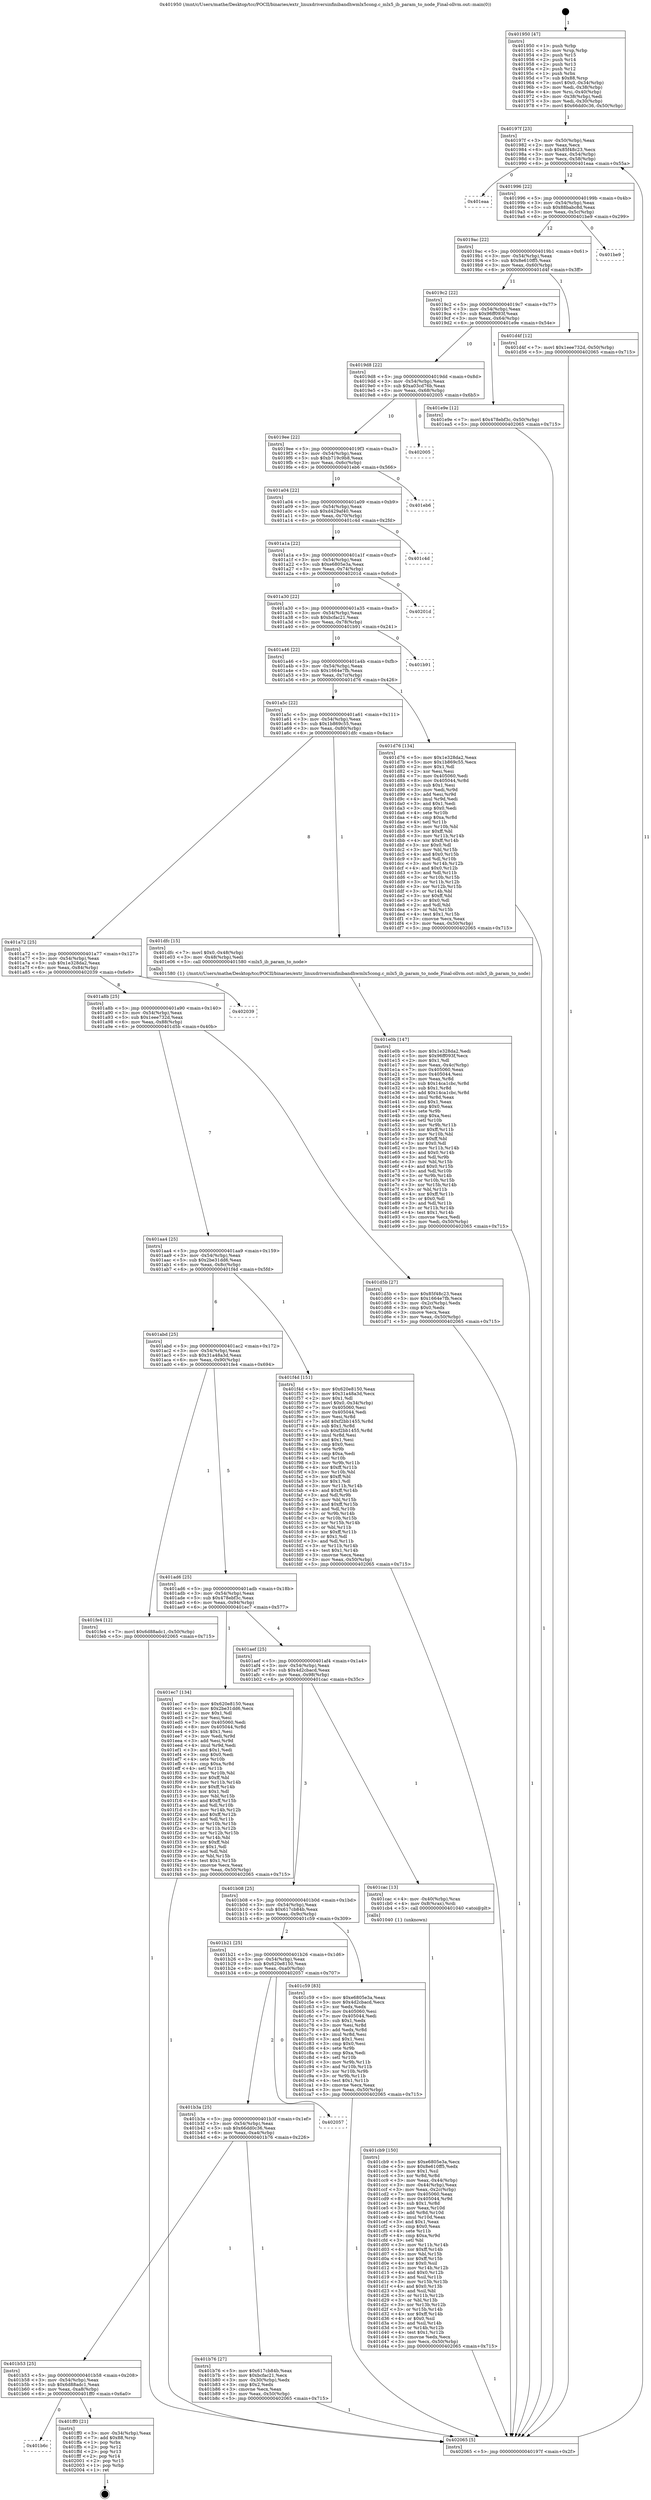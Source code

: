 digraph "0x401950" {
  label = "0x401950 (/mnt/c/Users/mathe/Desktop/tcc/POCII/binaries/extr_linuxdriversinfinibandhwmlx5cong.c_mlx5_ib_param_to_node_Final-ollvm.out::main(0))"
  labelloc = "t"
  node[shape=record]

  Entry [label="",width=0.3,height=0.3,shape=circle,fillcolor=black,style=filled]
  "0x40197f" [label="{
     0x40197f [23]\l
     | [instrs]\l
     &nbsp;&nbsp;0x40197f \<+3\>: mov -0x50(%rbp),%eax\l
     &nbsp;&nbsp;0x401982 \<+2\>: mov %eax,%ecx\l
     &nbsp;&nbsp;0x401984 \<+6\>: sub $0x85f48c23,%ecx\l
     &nbsp;&nbsp;0x40198a \<+3\>: mov %eax,-0x54(%rbp)\l
     &nbsp;&nbsp;0x40198d \<+3\>: mov %ecx,-0x58(%rbp)\l
     &nbsp;&nbsp;0x401990 \<+6\>: je 0000000000401eaa \<main+0x55a\>\l
  }"]
  "0x401eaa" [label="{
     0x401eaa\l
  }", style=dashed]
  "0x401996" [label="{
     0x401996 [22]\l
     | [instrs]\l
     &nbsp;&nbsp;0x401996 \<+5\>: jmp 000000000040199b \<main+0x4b\>\l
     &nbsp;&nbsp;0x40199b \<+3\>: mov -0x54(%rbp),%eax\l
     &nbsp;&nbsp;0x40199e \<+5\>: sub $0x88babc8d,%eax\l
     &nbsp;&nbsp;0x4019a3 \<+3\>: mov %eax,-0x5c(%rbp)\l
     &nbsp;&nbsp;0x4019a6 \<+6\>: je 0000000000401be9 \<main+0x299\>\l
  }"]
  Exit [label="",width=0.3,height=0.3,shape=circle,fillcolor=black,style=filled,peripheries=2]
  "0x401be9" [label="{
     0x401be9\l
  }", style=dashed]
  "0x4019ac" [label="{
     0x4019ac [22]\l
     | [instrs]\l
     &nbsp;&nbsp;0x4019ac \<+5\>: jmp 00000000004019b1 \<main+0x61\>\l
     &nbsp;&nbsp;0x4019b1 \<+3\>: mov -0x54(%rbp),%eax\l
     &nbsp;&nbsp;0x4019b4 \<+5\>: sub $0x8e610ff5,%eax\l
     &nbsp;&nbsp;0x4019b9 \<+3\>: mov %eax,-0x60(%rbp)\l
     &nbsp;&nbsp;0x4019bc \<+6\>: je 0000000000401d4f \<main+0x3ff\>\l
  }"]
  "0x401b6c" [label="{
     0x401b6c\l
  }", style=dashed]
  "0x401d4f" [label="{
     0x401d4f [12]\l
     | [instrs]\l
     &nbsp;&nbsp;0x401d4f \<+7\>: movl $0x1eee732d,-0x50(%rbp)\l
     &nbsp;&nbsp;0x401d56 \<+5\>: jmp 0000000000402065 \<main+0x715\>\l
  }"]
  "0x4019c2" [label="{
     0x4019c2 [22]\l
     | [instrs]\l
     &nbsp;&nbsp;0x4019c2 \<+5\>: jmp 00000000004019c7 \<main+0x77\>\l
     &nbsp;&nbsp;0x4019c7 \<+3\>: mov -0x54(%rbp),%eax\l
     &nbsp;&nbsp;0x4019ca \<+5\>: sub $0x96ff093f,%eax\l
     &nbsp;&nbsp;0x4019cf \<+3\>: mov %eax,-0x64(%rbp)\l
     &nbsp;&nbsp;0x4019d2 \<+6\>: je 0000000000401e9e \<main+0x54e\>\l
  }"]
  "0x401ff0" [label="{
     0x401ff0 [21]\l
     | [instrs]\l
     &nbsp;&nbsp;0x401ff0 \<+3\>: mov -0x34(%rbp),%eax\l
     &nbsp;&nbsp;0x401ff3 \<+7\>: add $0x88,%rsp\l
     &nbsp;&nbsp;0x401ffa \<+1\>: pop %rbx\l
     &nbsp;&nbsp;0x401ffb \<+2\>: pop %r12\l
     &nbsp;&nbsp;0x401ffd \<+2\>: pop %r13\l
     &nbsp;&nbsp;0x401fff \<+2\>: pop %r14\l
     &nbsp;&nbsp;0x402001 \<+2\>: pop %r15\l
     &nbsp;&nbsp;0x402003 \<+1\>: pop %rbp\l
     &nbsp;&nbsp;0x402004 \<+1\>: ret\l
  }"]
  "0x401e9e" [label="{
     0x401e9e [12]\l
     | [instrs]\l
     &nbsp;&nbsp;0x401e9e \<+7\>: movl $0x478ebf3c,-0x50(%rbp)\l
     &nbsp;&nbsp;0x401ea5 \<+5\>: jmp 0000000000402065 \<main+0x715\>\l
  }"]
  "0x4019d8" [label="{
     0x4019d8 [22]\l
     | [instrs]\l
     &nbsp;&nbsp;0x4019d8 \<+5\>: jmp 00000000004019dd \<main+0x8d\>\l
     &nbsp;&nbsp;0x4019dd \<+3\>: mov -0x54(%rbp),%eax\l
     &nbsp;&nbsp;0x4019e0 \<+5\>: sub $0xa03cd76b,%eax\l
     &nbsp;&nbsp;0x4019e5 \<+3\>: mov %eax,-0x68(%rbp)\l
     &nbsp;&nbsp;0x4019e8 \<+6\>: je 0000000000402005 \<main+0x6b5\>\l
  }"]
  "0x401e0b" [label="{
     0x401e0b [147]\l
     | [instrs]\l
     &nbsp;&nbsp;0x401e0b \<+5\>: mov $0x1e328da2,%edi\l
     &nbsp;&nbsp;0x401e10 \<+5\>: mov $0x96ff093f,%ecx\l
     &nbsp;&nbsp;0x401e15 \<+2\>: mov $0x1,%dl\l
     &nbsp;&nbsp;0x401e17 \<+3\>: mov %eax,-0x4c(%rbp)\l
     &nbsp;&nbsp;0x401e1a \<+7\>: mov 0x405060,%eax\l
     &nbsp;&nbsp;0x401e21 \<+7\>: mov 0x405044,%esi\l
     &nbsp;&nbsp;0x401e28 \<+3\>: mov %eax,%r8d\l
     &nbsp;&nbsp;0x401e2b \<+7\>: sub $0x14ca1cbc,%r8d\l
     &nbsp;&nbsp;0x401e32 \<+4\>: sub $0x1,%r8d\l
     &nbsp;&nbsp;0x401e36 \<+7\>: add $0x14ca1cbc,%r8d\l
     &nbsp;&nbsp;0x401e3d \<+4\>: imul %r8d,%eax\l
     &nbsp;&nbsp;0x401e41 \<+3\>: and $0x1,%eax\l
     &nbsp;&nbsp;0x401e44 \<+3\>: cmp $0x0,%eax\l
     &nbsp;&nbsp;0x401e47 \<+4\>: sete %r9b\l
     &nbsp;&nbsp;0x401e4b \<+3\>: cmp $0xa,%esi\l
     &nbsp;&nbsp;0x401e4e \<+4\>: setl %r10b\l
     &nbsp;&nbsp;0x401e52 \<+3\>: mov %r9b,%r11b\l
     &nbsp;&nbsp;0x401e55 \<+4\>: xor $0xff,%r11b\l
     &nbsp;&nbsp;0x401e59 \<+3\>: mov %r10b,%bl\l
     &nbsp;&nbsp;0x401e5c \<+3\>: xor $0xff,%bl\l
     &nbsp;&nbsp;0x401e5f \<+3\>: xor $0x0,%dl\l
     &nbsp;&nbsp;0x401e62 \<+3\>: mov %r11b,%r14b\l
     &nbsp;&nbsp;0x401e65 \<+4\>: and $0x0,%r14b\l
     &nbsp;&nbsp;0x401e69 \<+3\>: and %dl,%r9b\l
     &nbsp;&nbsp;0x401e6c \<+3\>: mov %bl,%r15b\l
     &nbsp;&nbsp;0x401e6f \<+4\>: and $0x0,%r15b\l
     &nbsp;&nbsp;0x401e73 \<+3\>: and %dl,%r10b\l
     &nbsp;&nbsp;0x401e76 \<+3\>: or %r9b,%r14b\l
     &nbsp;&nbsp;0x401e79 \<+3\>: or %r10b,%r15b\l
     &nbsp;&nbsp;0x401e7c \<+3\>: xor %r15b,%r14b\l
     &nbsp;&nbsp;0x401e7f \<+3\>: or %bl,%r11b\l
     &nbsp;&nbsp;0x401e82 \<+4\>: xor $0xff,%r11b\l
     &nbsp;&nbsp;0x401e86 \<+3\>: or $0x0,%dl\l
     &nbsp;&nbsp;0x401e89 \<+3\>: and %dl,%r11b\l
     &nbsp;&nbsp;0x401e8c \<+3\>: or %r11b,%r14b\l
     &nbsp;&nbsp;0x401e8f \<+4\>: test $0x1,%r14b\l
     &nbsp;&nbsp;0x401e93 \<+3\>: cmovne %ecx,%edi\l
     &nbsp;&nbsp;0x401e96 \<+3\>: mov %edi,-0x50(%rbp)\l
     &nbsp;&nbsp;0x401e99 \<+5\>: jmp 0000000000402065 \<main+0x715\>\l
  }"]
  "0x402005" [label="{
     0x402005\l
  }", style=dashed]
  "0x4019ee" [label="{
     0x4019ee [22]\l
     | [instrs]\l
     &nbsp;&nbsp;0x4019ee \<+5\>: jmp 00000000004019f3 \<main+0xa3\>\l
     &nbsp;&nbsp;0x4019f3 \<+3\>: mov -0x54(%rbp),%eax\l
     &nbsp;&nbsp;0x4019f6 \<+5\>: sub $0xb719c9b8,%eax\l
     &nbsp;&nbsp;0x4019fb \<+3\>: mov %eax,-0x6c(%rbp)\l
     &nbsp;&nbsp;0x4019fe \<+6\>: je 0000000000401eb6 \<main+0x566\>\l
  }"]
  "0x401cb9" [label="{
     0x401cb9 [150]\l
     | [instrs]\l
     &nbsp;&nbsp;0x401cb9 \<+5\>: mov $0xe6805e3a,%ecx\l
     &nbsp;&nbsp;0x401cbe \<+5\>: mov $0x8e610ff5,%edx\l
     &nbsp;&nbsp;0x401cc3 \<+3\>: mov $0x1,%sil\l
     &nbsp;&nbsp;0x401cc6 \<+3\>: xor %r8d,%r8d\l
     &nbsp;&nbsp;0x401cc9 \<+3\>: mov %eax,-0x44(%rbp)\l
     &nbsp;&nbsp;0x401ccc \<+3\>: mov -0x44(%rbp),%eax\l
     &nbsp;&nbsp;0x401ccf \<+3\>: mov %eax,-0x2c(%rbp)\l
     &nbsp;&nbsp;0x401cd2 \<+7\>: mov 0x405060,%eax\l
     &nbsp;&nbsp;0x401cd9 \<+8\>: mov 0x405044,%r9d\l
     &nbsp;&nbsp;0x401ce1 \<+4\>: sub $0x1,%r8d\l
     &nbsp;&nbsp;0x401ce5 \<+3\>: mov %eax,%r10d\l
     &nbsp;&nbsp;0x401ce8 \<+3\>: add %r8d,%r10d\l
     &nbsp;&nbsp;0x401ceb \<+4\>: imul %r10d,%eax\l
     &nbsp;&nbsp;0x401cef \<+3\>: and $0x1,%eax\l
     &nbsp;&nbsp;0x401cf2 \<+3\>: cmp $0x0,%eax\l
     &nbsp;&nbsp;0x401cf5 \<+4\>: sete %r11b\l
     &nbsp;&nbsp;0x401cf9 \<+4\>: cmp $0xa,%r9d\l
     &nbsp;&nbsp;0x401cfd \<+3\>: setl %bl\l
     &nbsp;&nbsp;0x401d00 \<+3\>: mov %r11b,%r14b\l
     &nbsp;&nbsp;0x401d03 \<+4\>: xor $0xff,%r14b\l
     &nbsp;&nbsp;0x401d07 \<+3\>: mov %bl,%r15b\l
     &nbsp;&nbsp;0x401d0a \<+4\>: xor $0xff,%r15b\l
     &nbsp;&nbsp;0x401d0e \<+4\>: xor $0x0,%sil\l
     &nbsp;&nbsp;0x401d12 \<+3\>: mov %r14b,%r12b\l
     &nbsp;&nbsp;0x401d15 \<+4\>: and $0x0,%r12b\l
     &nbsp;&nbsp;0x401d19 \<+3\>: and %sil,%r11b\l
     &nbsp;&nbsp;0x401d1c \<+3\>: mov %r15b,%r13b\l
     &nbsp;&nbsp;0x401d1f \<+4\>: and $0x0,%r13b\l
     &nbsp;&nbsp;0x401d23 \<+3\>: and %sil,%bl\l
     &nbsp;&nbsp;0x401d26 \<+3\>: or %r11b,%r12b\l
     &nbsp;&nbsp;0x401d29 \<+3\>: or %bl,%r13b\l
     &nbsp;&nbsp;0x401d2c \<+3\>: xor %r13b,%r12b\l
     &nbsp;&nbsp;0x401d2f \<+3\>: or %r15b,%r14b\l
     &nbsp;&nbsp;0x401d32 \<+4\>: xor $0xff,%r14b\l
     &nbsp;&nbsp;0x401d36 \<+4\>: or $0x0,%sil\l
     &nbsp;&nbsp;0x401d3a \<+3\>: and %sil,%r14b\l
     &nbsp;&nbsp;0x401d3d \<+3\>: or %r14b,%r12b\l
     &nbsp;&nbsp;0x401d40 \<+4\>: test $0x1,%r12b\l
     &nbsp;&nbsp;0x401d44 \<+3\>: cmovne %edx,%ecx\l
     &nbsp;&nbsp;0x401d47 \<+3\>: mov %ecx,-0x50(%rbp)\l
     &nbsp;&nbsp;0x401d4a \<+5\>: jmp 0000000000402065 \<main+0x715\>\l
  }"]
  "0x401eb6" [label="{
     0x401eb6\l
  }", style=dashed]
  "0x401a04" [label="{
     0x401a04 [22]\l
     | [instrs]\l
     &nbsp;&nbsp;0x401a04 \<+5\>: jmp 0000000000401a09 \<main+0xb9\>\l
     &nbsp;&nbsp;0x401a09 \<+3\>: mov -0x54(%rbp),%eax\l
     &nbsp;&nbsp;0x401a0c \<+5\>: sub $0xd429af40,%eax\l
     &nbsp;&nbsp;0x401a11 \<+3\>: mov %eax,-0x70(%rbp)\l
     &nbsp;&nbsp;0x401a14 \<+6\>: je 0000000000401c4d \<main+0x2fd\>\l
  }"]
  "0x401950" [label="{
     0x401950 [47]\l
     | [instrs]\l
     &nbsp;&nbsp;0x401950 \<+1\>: push %rbp\l
     &nbsp;&nbsp;0x401951 \<+3\>: mov %rsp,%rbp\l
     &nbsp;&nbsp;0x401954 \<+2\>: push %r15\l
     &nbsp;&nbsp;0x401956 \<+2\>: push %r14\l
     &nbsp;&nbsp;0x401958 \<+2\>: push %r13\l
     &nbsp;&nbsp;0x40195a \<+2\>: push %r12\l
     &nbsp;&nbsp;0x40195c \<+1\>: push %rbx\l
     &nbsp;&nbsp;0x40195d \<+7\>: sub $0x88,%rsp\l
     &nbsp;&nbsp;0x401964 \<+7\>: movl $0x0,-0x34(%rbp)\l
     &nbsp;&nbsp;0x40196b \<+3\>: mov %edi,-0x38(%rbp)\l
     &nbsp;&nbsp;0x40196e \<+4\>: mov %rsi,-0x40(%rbp)\l
     &nbsp;&nbsp;0x401972 \<+3\>: mov -0x38(%rbp),%edi\l
     &nbsp;&nbsp;0x401975 \<+3\>: mov %edi,-0x30(%rbp)\l
     &nbsp;&nbsp;0x401978 \<+7\>: movl $0x66dd0c36,-0x50(%rbp)\l
  }"]
  "0x401c4d" [label="{
     0x401c4d\l
  }", style=dashed]
  "0x401a1a" [label="{
     0x401a1a [22]\l
     | [instrs]\l
     &nbsp;&nbsp;0x401a1a \<+5\>: jmp 0000000000401a1f \<main+0xcf\>\l
     &nbsp;&nbsp;0x401a1f \<+3\>: mov -0x54(%rbp),%eax\l
     &nbsp;&nbsp;0x401a22 \<+5\>: sub $0xe6805e3a,%eax\l
     &nbsp;&nbsp;0x401a27 \<+3\>: mov %eax,-0x74(%rbp)\l
     &nbsp;&nbsp;0x401a2a \<+6\>: je 000000000040201d \<main+0x6cd\>\l
  }"]
  "0x402065" [label="{
     0x402065 [5]\l
     | [instrs]\l
     &nbsp;&nbsp;0x402065 \<+5\>: jmp 000000000040197f \<main+0x2f\>\l
  }"]
  "0x40201d" [label="{
     0x40201d\l
  }", style=dashed]
  "0x401a30" [label="{
     0x401a30 [22]\l
     | [instrs]\l
     &nbsp;&nbsp;0x401a30 \<+5\>: jmp 0000000000401a35 \<main+0xe5\>\l
     &nbsp;&nbsp;0x401a35 \<+3\>: mov -0x54(%rbp),%eax\l
     &nbsp;&nbsp;0x401a38 \<+5\>: sub $0xbcfac21,%eax\l
     &nbsp;&nbsp;0x401a3d \<+3\>: mov %eax,-0x78(%rbp)\l
     &nbsp;&nbsp;0x401a40 \<+6\>: je 0000000000401b91 \<main+0x241\>\l
  }"]
  "0x401b53" [label="{
     0x401b53 [25]\l
     | [instrs]\l
     &nbsp;&nbsp;0x401b53 \<+5\>: jmp 0000000000401b58 \<main+0x208\>\l
     &nbsp;&nbsp;0x401b58 \<+3\>: mov -0x54(%rbp),%eax\l
     &nbsp;&nbsp;0x401b5b \<+5\>: sub $0x6d88adc1,%eax\l
     &nbsp;&nbsp;0x401b60 \<+6\>: mov %eax,-0xa8(%rbp)\l
     &nbsp;&nbsp;0x401b66 \<+6\>: je 0000000000401ff0 \<main+0x6a0\>\l
  }"]
  "0x401b91" [label="{
     0x401b91\l
  }", style=dashed]
  "0x401a46" [label="{
     0x401a46 [22]\l
     | [instrs]\l
     &nbsp;&nbsp;0x401a46 \<+5\>: jmp 0000000000401a4b \<main+0xfb\>\l
     &nbsp;&nbsp;0x401a4b \<+3\>: mov -0x54(%rbp),%eax\l
     &nbsp;&nbsp;0x401a4e \<+5\>: sub $0x1664e7fb,%eax\l
     &nbsp;&nbsp;0x401a53 \<+3\>: mov %eax,-0x7c(%rbp)\l
     &nbsp;&nbsp;0x401a56 \<+6\>: je 0000000000401d76 \<main+0x426\>\l
  }"]
  "0x401b76" [label="{
     0x401b76 [27]\l
     | [instrs]\l
     &nbsp;&nbsp;0x401b76 \<+5\>: mov $0x617cb84b,%eax\l
     &nbsp;&nbsp;0x401b7b \<+5\>: mov $0xbcfac21,%ecx\l
     &nbsp;&nbsp;0x401b80 \<+3\>: mov -0x30(%rbp),%edx\l
     &nbsp;&nbsp;0x401b83 \<+3\>: cmp $0x2,%edx\l
     &nbsp;&nbsp;0x401b86 \<+3\>: cmovne %ecx,%eax\l
     &nbsp;&nbsp;0x401b89 \<+3\>: mov %eax,-0x50(%rbp)\l
     &nbsp;&nbsp;0x401b8c \<+5\>: jmp 0000000000402065 \<main+0x715\>\l
  }"]
  "0x401d76" [label="{
     0x401d76 [134]\l
     | [instrs]\l
     &nbsp;&nbsp;0x401d76 \<+5\>: mov $0x1e328da2,%eax\l
     &nbsp;&nbsp;0x401d7b \<+5\>: mov $0x1b869c55,%ecx\l
     &nbsp;&nbsp;0x401d80 \<+2\>: mov $0x1,%dl\l
     &nbsp;&nbsp;0x401d82 \<+2\>: xor %esi,%esi\l
     &nbsp;&nbsp;0x401d84 \<+7\>: mov 0x405060,%edi\l
     &nbsp;&nbsp;0x401d8b \<+8\>: mov 0x405044,%r8d\l
     &nbsp;&nbsp;0x401d93 \<+3\>: sub $0x1,%esi\l
     &nbsp;&nbsp;0x401d96 \<+3\>: mov %edi,%r9d\l
     &nbsp;&nbsp;0x401d99 \<+3\>: add %esi,%r9d\l
     &nbsp;&nbsp;0x401d9c \<+4\>: imul %r9d,%edi\l
     &nbsp;&nbsp;0x401da0 \<+3\>: and $0x1,%edi\l
     &nbsp;&nbsp;0x401da3 \<+3\>: cmp $0x0,%edi\l
     &nbsp;&nbsp;0x401da6 \<+4\>: sete %r10b\l
     &nbsp;&nbsp;0x401daa \<+4\>: cmp $0xa,%r8d\l
     &nbsp;&nbsp;0x401dae \<+4\>: setl %r11b\l
     &nbsp;&nbsp;0x401db2 \<+3\>: mov %r10b,%bl\l
     &nbsp;&nbsp;0x401db5 \<+3\>: xor $0xff,%bl\l
     &nbsp;&nbsp;0x401db8 \<+3\>: mov %r11b,%r14b\l
     &nbsp;&nbsp;0x401dbb \<+4\>: xor $0xff,%r14b\l
     &nbsp;&nbsp;0x401dbf \<+3\>: xor $0x0,%dl\l
     &nbsp;&nbsp;0x401dc2 \<+3\>: mov %bl,%r15b\l
     &nbsp;&nbsp;0x401dc5 \<+4\>: and $0x0,%r15b\l
     &nbsp;&nbsp;0x401dc9 \<+3\>: and %dl,%r10b\l
     &nbsp;&nbsp;0x401dcc \<+3\>: mov %r14b,%r12b\l
     &nbsp;&nbsp;0x401dcf \<+4\>: and $0x0,%r12b\l
     &nbsp;&nbsp;0x401dd3 \<+3\>: and %dl,%r11b\l
     &nbsp;&nbsp;0x401dd6 \<+3\>: or %r10b,%r15b\l
     &nbsp;&nbsp;0x401dd9 \<+3\>: or %r11b,%r12b\l
     &nbsp;&nbsp;0x401ddc \<+3\>: xor %r12b,%r15b\l
     &nbsp;&nbsp;0x401ddf \<+3\>: or %r14b,%bl\l
     &nbsp;&nbsp;0x401de2 \<+3\>: xor $0xff,%bl\l
     &nbsp;&nbsp;0x401de5 \<+3\>: or $0x0,%dl\l
     &nbsp;&nbsp;0x401de8 \<+2\>: and %dl,%bl\l
     &nbsp;&nbsp;0x401dea \<+3\>: or %bl,%r15b\l
     &nbsp;&nbsp;0x401ded \<+4\>: test $0x1,%r15b\l
     &nbsp;&nbsp;0x401df1 \<+3\>: cmovne %ecx,%eax\l
     &nbsp;&nbsp;0x401df4 \<+3\>: mov %eax,-0x50(%rbp)\l
     &nbsp;&nbsp;0x401df7 \<+5\>: jmp 0000000000402065 \<main+0x715\>\l
  }"]
  "0x401a5c" [label="{
     0x401a5c [22]\l
     | [instrs]\l
     &nbsp;&nbsp;0x401a5c \<+5\>: jmp 0000000000401a61 \<main+0x111\>\l
     &nbsp;&nbsp;0x401a61 \<+3\>: mov -0x54(%rbp),%eax\l
     &nbsp;&nbsp;0x401a64 \<+5\>: sub $0x1b869c55,%eax\l
     &nbsp;&nbsp;0x401a69 \<+3\>: mov %eax,-0x80(%rbp)\l
     &nbsp;&nbsp;0x401a6c \<+6\>: je 0000000000401dfc \<main+0x4ac\>\l
  }"]
  "0x401b3a" [label="{
     0x401b3a [25]\l
     | [instrs]\l
     &nbsp;&nbsp;0x401b3a \<+5\>: jmp 0000000000401b3f \<main+0x1ef\>\l
     &nbsp;&nbsp;0x401b3f \<+3\>: mov -0x54(%rbp),%eax\l
     &nbsp;&nbsp;0x401b42 \<+5\>: sub $0x66dd0c36,%eax\l
     &nbsp;&nbsp;0x401b47 \<+6\>: mov %eax,-0xa4(%rbp)\l
     &nbsp;&nbsp;0x401b4d \<+6\>: je 0000000000401b76 \<main+0x226\>\l
  }"]
  "0x401dfc" [label="{
     0x401dfc [15]\l
     | [instrs]\l
     &nbsp;&nbsp;0x401dfc \<+7\>: movl $0x0,-0x48(%rbp)\l
     &nbsp;&nbsp;0x401e03 \<+3\>: mov -0x48(%rbp),%edi\l
     &nbsp;&nbsp;0x401e06 \<+5\>: call 0000000000401580 \<mlx5_ib_param_to_node\>\l
     | [calls]\l
     &nbsp;&nbsp;0x401580 \{1\} (/mnt/c/Users/mathe/Desktop/tcc/POCII/binaries/extr_linuxdriversinfinibandhwmlx5cong.c_mlx5_ib_param_to_node_Final-ollvm.out::mlx5_ib_param_to_node)\l
  }"]
  "0x401a72" [label="{
     0x401a72 [25]\l
     | [instrs]\l
     &nbsp;&nbsp;0x401a72 \<+5\>: jmp 0000000000401a77 \<main+0x127\>\l
     &nbsp;&nbsp;0x401a77 \<+3\>: mov -0x54(%rbp),%eax\l
     &nbsp;&nbsp;0x401a7a \<+5\>: sub $0x1e328da2,%eax\l
     &nbsp;&nbsp;0x401a7f \<+6\>: mov %eax,-0x84(%rbp)\l
     &nbsp;&nbsp;0x401a85 \<+6\>: je 0000000000402039 \<main+0x6e9\>\l
  }"]
  "0x402057" [label="{
     0x402057\l
  }", style=dashed]
  "0x402039" [label="{
     0x402039\l
  }", style=dashed]
  "0x401a8b" [label="{
     0x401a8b [25]\l
     | [instrs]\l
     &nbsp;&nbsp;0x401a8b \<+5\>: jmp 0000000000401a90 \<main+0x140\>\l
     &nbsp;&nbsp;0x401a90 \<+3\>: mov -0x54(%rbp),%eax\l
     &nbsp;&nbsp;0x401a93 \<+5\>: sub $0x1eee732d,%eax\l
     &nbsp;&nbsp;0x401a98 \<+6\>: mov %eax,-0x88(%rbp)\l
     &nbsp;&nbsp;0x401a9e \<+6\>: je 0000000000401d5b \<main+0x40b\>\l
  }"]
  "0x401b21" [label="{
     0x401b21 [25]\l
     | [instrs]\l
     &nbsp;&nbsp;0x401b21 \<+5\>: jmp 0000000000401b26 \<main+0x1d6\>\l
     &nbsp;&nbsp;0x401b26 \<+3\>: mov -0x54(%rbp),%eax\l
     &nbsp;&nbsp;0x401b29 \<+5\>: sub $0x620e8150,%eax\l
     &nbsp;&nbsp;0x401b2e \<+6\>: mov %eax,-0xa0(%rbp)\l
     &nbsp;&nbsp;0x401b34 \<+6\>: je 0000000000402057 \<main+0x707\>\l
  }"]
  "0x401d5b" [label="{
     0x401d5b [27]\l
     | [instrs]\l
     &nbsp;&nbsp;0x401d5b \<+5\>: mov $0x85f48c23,%eax\l
     &nbsp;&nbsp;0x401d60 \<+5\>: mov $0x1664e7fb,%ecx\l
     &nbsp;&nbsp;0x401d65 \<+3\>: mov -0x2c(%rbp),%edx\l
     &nbsp;&nbsp;0x401d68 \<+3\>: cmp $0x0,%edx\l
     &nbsp;&nbsp;0x401d6b \<+3\>: cmove %ecx,%eax\l
     &nbsp;&nbsp;0x401d6e \<+3\>: mov %eax,-0x50(%rbp)\l
     &nbsp;&nbsp;0x401d71 \<+5\>: jmp 0000000000402065 \<main+0x715\>\l
  }"]
  "0x401aa4" [label="{
     0x401aa4 [25]\l
     | [instrs]\l
     &nbsp;&nbsp;0x401aa4 \<+5\>: jmp 0000000000401aa9 \<main+0x159\>\l
     &nbsp;&nbsp;0x401aa9 \<+3\>: mov -0x54(%rbp),%eax\l
     &nbsp;&nbsp;0x401aac \<+5\>: sub $0x2be31dd6,%eax\l
     &nbsp;&nbsp;0x401ab1 \<+6\>: mov %eax,-0x8c(%rbp)\l
     &nbsp;&nbsp;0x401ab7 \<+6\>: je 0000000000401f4d \<main+0x5fd\>\l
  }"]
  "0x401c59" [label="{
     0x401c59 [83]\l
     | [instrs]\l
     &nbsp;&nbsp;0x401c59 \<+5\>: mov $0xe6805e3a,%eax\l
     &nbsp;&nbsp;0x401c5e \<+5\>: mov $0x4d2cbacd,%ecx\l
     &nbsp;&nbsp;0x401c63 \<+2\>: xor %edx,%edx\l
     &nbsp;&nbsp;0x401c65 \<+7\>: mov 0x405060,%esi\l
     &nbsp;&nbsp;0x401c6c \<+7\>: mov 0x405044,%edi\l
     &nbsp;&nbsp;0x401c73 \<+3\>: sub $0x1,%edx\l
     &nbsp;&nbsp;0x401c76 \<+3\>: mov %esi,%r8d\l
     &nbsp;&nbsp;0x401c79 \<+3\>: add %edx,%r8d\l
     &nbsp;&nbsp;0x401c7c \<+4\>: imul %r8d,%esi\l
     &nbsp;&nbsp;0x401c80 \<+3\>: and $0x1,%esi\l
     &nbsp;&nbsp;0x401c83 \<+3\>: cmp $0x0,%esi\l
     &nbsp;&nbsp;0x401c86 \<+4\>: sete %r9b\l
     &nbsp;&nbsp;0x401c8a \<+3\>: cmp $0xa,%edi\l
     &nbsp;&nbsp;0x401c8d \<+4\>: setl %r10b\l
     &nbsp;&nbsp;0x401c91 \<+3\>: mov %r9b,%r11b\l
     &nbsp;&nbsp;0x401c94 \<+3\>: and %r10b,%r11b\l
     &nbsp;&nbsp;0x401c97 \<+3\>: xor %r10b,%r9b\l
     &nbsp;&nbsp;0x401c9a \<+3\>: or %r9b,%r11b\l
     &nbsp;&nbsp;0x401c9d \<+4\>: test $0x1,%r11b\l
     &nbsp;&nbsp;0x401ca1 \<+3\>: cmovne %ecx,%eax\l
     &nbsp;&nbsp;0x401ca4 \<+3\>: mov %eax,-0x50(%rbp)\l
     &nbsp;&nbsp;0x401ca7 \<+5\>: jmp 0000000000402065 \<main+0x715\>\l
  }"]
  "0x401f4d" [label="{
     0x401f4d [151]\l
     | [instrs]\l
     &nbsp;&nbsp;0x401f4d \<+5\>: mov $0x620e8150,%eax\l
     &nbsp;&nbsp;0x401f52 \<+5\>: mov $0x31a48a3d,%ecx\l
     &nbsp;&nbsp;0x401f57 \<+2\>: mov $0x1,%dl\l
     &nbsp;&nbsp;0x401f59 \<+7\>: movl $0x0,-0x34(%rbp)\l
     &nbsp;&nbsp;0x401f60 \<+7\>: mov 0x405060,%esi\l
     &nbsp;&nbsp;0x401f67 \<+7\>: mov 0x405044,%edi\l
     &nbsp;&nbsp;0x401f6e \<+3\>: mov %esi,%r8d\l
     &nbsp;&nbsp;0x401f71 \<+7\>: add $0xf2bb1455,%r8d\l
     &nbsp;&nbsp;0x401f78 \<+4\>: sub $0x1,%r8d\l
     &nbsp;&nbsp;0x401f7c \<+7\>: sub $0xf2bb1455,%r8d\l
     &nbsp;&nbsp;0x401f83 \<+4\>: imul %r8d,%esi\l
     &nbsp;&nbsp;0x401f87 \<+3\>: and $0x1,%esi\l
     &nbsp;&nbsp;0x401f8a \<+3\>: cmp $0x0,%esi\l
     &nbsp;&nbsp;0x401f8d \<+4\>: sete %r9b\l
     &nbsp;&nbsp;0x401f91 \<+3\>: cmp $0xa,%edi\l
     &nbsp;&nbsp;0x401f94 \<+4\>: setl %r10b\l
     &nbsp;&nbsp;0x401f98 \<+3\>: mov %r9b,%r11b\l
     &nbsp;&nbsp;0x401f9b \<+4\>: xor $0xff,%r11b\l
     &nbsp;&nbsp;0x401f9f \<+3\>: mov %r10b,%bl\l
     &nbsp;&nbsp;0x401fa2 \<+3\>: xor $0xff,%bl\l
     &nbsp;&nbsp;0x401fa5 \<+3\>: xor $0x1,%dl\l
     &nbsp;&nbsp;0x401fa8 \<+3\>: mov %r11b,%r14b\l
     &nbsp;&nbsp;0x401fab \<+4\>: and $0xff,%r14b\l
     &nbsp;&nbsp;0x401faf \<+3\>: and %dl,%r9b\l
     &nbsp;&nbsp;0x401fb2 \<+3\>: mov %bl,%r15b\l
     &nbsp;&nbsp;0x401fb5 \<+4\>: and $0xff,%r15b\l
     &nbsp;&nbsp;0x401fb9 \<+3\>: and %dl,%r10b\l
     &nbsp;&nbsp;0x401fbc \<+3\>: or %r9b,%r14b\l
     &nbsp;&nbsp;0x401fbf \<+3\>: or %r10b,%r15b\l
     &nbsp;&nbsp;0x401fc2 \<+3\>: xor %r15b,%r14b\l
     &nbsp;&nbsp;0x401fc5 \<+3\>: or %bl,%r11b\l
     &nbsp;&nbsp;0x401fc8 \<+4\>: xor $0xff,%r11b\l
     &nbsp;&nbsp;0x401fcc \<+3\>: or $0x1,%dl\l
     &nbsp;&nbsp;0x401fcf \<+3\>: and %dl,%r11b\l
     &nbsp;&nbsp;0x401fd2 \<+3\>: or %r11b,%r14b\l
     &nbsp;&nbsp;0x401fd5 \<+4\>: test $0x1,%r14b\l
     &nbsp;&nbsp;0x401fd9 \<+3\>: cmovne %ecx,%eax\l
     &nbsp;&nbsp;0x401fdc \<+3\>: mov %eax,-0x50(%rbp)\l
     &nbsp;&nbsp;0x401fdf \<+5\>: jmp 0000000000402065 \<main+0x715\>\l
  }"]
  "0x401abd" [label="{
     0x401abd [25]\l
     | [instrs]\l
     &nbsp;&nbsp;0x401abd \<+5\>: jmp 0000000000401ac2 \<main+0x172\>\l
     &nbsp;&nbsp;0x401ac2 \<+3\>: mov -0x54(%rbp),%eax\l
     &nbsp;&nbsp;0x401ac5 \<+5\>: sub $0x31a48a3d,%eax\l
     &nbsp;&nbsp;0x401aca \<+6\>: mov %eax,-0x90(%rbp)\l
     &nbsp;&nbsp;0x401ad0 \<+6\>: je 0000000000401fe4 \<main+0x694\>\l
  }"]
  "0x401b08" [label="{
     0x401b08 [25]\l
     | [instrs]\l
     &nbsp;&nbsp;0x401b08 \<+5\>: jmp 0000000000401b0d \<main+0x1bd\>\l
     &nbsp;&nbsp;0x401b0d \<+3\>: mov -0x54(%rbp),%eax\l
     &nbsp;&nbsp;0x401b10 \<+5\>: sub $0x617cb84b,%eax\l
     &nbsp;&nbsp;0x401b15 \<+6\>: mov %eax,-0x9c(%rbp)\l
     &nbsp;&nbsp;0x401b1b \<+6\>: je 0000000000401c59 \<main+0x309\>\l
  }"]
  "0x401fe4" [label="{
     0x401fe4 [12]\l
     | [instrs]\l
     &nbsp;&nbsp;0x401fe4 \<+7\>: movl $0x6d88adc1,-0x50(%rbp)\l
     &nbsp;&nbsp;0x401feb \<+5\>: jmp 0000000000402065 \<main+0x715\>\l
  }"]
  "0x401ad6" [label="{
     0x401ad6 [25]\l
     | [instrs]\l
     &nbsp;&nbsp;0x401ad6 \<+5\>: jmp 0000000000401adb \<main+0x18b\>\l
     &nbsp;&nbsp;0x401adb \<+3\>: mov -0x54(%rbp),%eax\l
     &nbsp;&nbsp;0x401ade \<+5\>: sub $0x478ebf3c,%eax\l
     &nbsp;&nbsp;0x401ae3 \<+6\>: mov %eax,-0x94(%rbp)\l
     &nbsp;&nbsp;0x401ae9 \<+6\>: je 0000000000401ec7 \<main+0x577\>\l
  }"]
  "0x401cac" [label="{
     0x401cac [13]\l
     | [instrs]\l
     &nbsp;&nbsp;0x401cac \<+4\>: mov -0x40(%rbp),%rax\l
     &nbsp;&nbsp;0x401cb0 \<+4\>: mov 0x8(%rax),%rdi\l
     &nbsp;&nbsp;0x401cb4 \<+5\>: call 0000000000401040 \<atoi@plt\>\l
     | [calls]\l
     &nbsp;&nbsp;0x401040 \{1\} (unknown)\l
  }"]
  "0x401ec7" [label="{
     0x401ec7 [134]\l
     | [instrs]\l
     &nbsp;&nbsp;0x401ec7 \<+5\>: mov $0x620e8150,%eax\l
     &nbsp;&nbsp;0x401ecc \<+5\>: mov $0x2be31dd6,%ecx\l
     &nbsp;&nbsp;0x401ed1 \<+2\>: mov $0x1,%dl\l
     &nbsp;&nbsp;0x401ed3 \<+2\>: xor %esi,%esi\l
     &nbsp;&nbsp;0x401ed5 \<+7\>: mov 0x405060,%edi\l
     &nbsp;&nbsp;0x401edc \<+8\>: mov 0x405044,%r8d\l
     &nbsp;&nbsp;0x401ee4 \<+3\>: sub $0x1,%esi\l
     &nbsp;&nbsp;0x401ee7 \<+3\>: mov %edi,%r9d\l
     &nbsp;&nbsp;0x401eea \<+3\>: add %esi,%r9d\l
     &nbsp;&nbsp;0x401eed \<+4\>: imul %r9d,%edi\l
     &nbsp;&nbsp;0x401ef1 \<+3\>: and $0x1,%edi\l
     &nbsp;&nbsp;0x401ef4 \<+3\>: cmp $0x0,%edi\l
     &nbsp;&nbsp;0x401ef7 \<+4\>: sete %r10b\l
     &nbsp;&nbsp;0x401efb \<+4\>: cmp $0xa,%r8d\l
     &nbsp;&nbsp;0x401eff \<+4\>: setl %r11b\l
     &nbsp;&nbsp;0x401f03 \<+3\>: mov %r10b,%bl\l
     &nbsp;&nbsp;0x401f06 \<+3\>: xor $0xff,%bl\l
     &nbsp;&nbsp;0x401f09 \<+3\>: mov %r11b,%r14b\l
     &nbsp;&nbsp;0x401f0c \<+4\>: xor $0xff,%r14b\l
     &nbsp;&nbsp;0x401f10 \<+3\>: xor $0x1,%dl\l
     &nbsp;&nbsp;0x401f13 \<+3\>: mov %bl,%r15b\l
     &nbsp;&nbsp;0x401f16 \<+4\>: and $0xff,%r15b\l
     &nbsp;&nbsp;0x401f1a \<+3\>: and %dl,%r10b\l
     &nbsp;&nbsp;0x401f1d \<+3\>: mov %r14b,%r12b\l
     &nbsp;&nbsp;0x401f20 \<+4\>: and $0xff,%r12b\l
     &nbsp;&nbsp;0x401f24 \<+3\>: and %dl,%r11b\l
     &nbsp;&nbsp;0x401f27 \<+3\>: or %r10b,%r15b\l
     &nbsp;&nbsp;0x401f2a \<+3\>: or %r11b,%r12b\l
     &nbsp;&nbsp;0x401f2d \<+3\>: xor %r12b,%r15b\l
     &nbsp;&nbsp;0x401f30 \<+3\>: or %r14b,%bl\l
     &nbsp;&nbsp;0x401f33 \<+3\>: xor $0xff,%bl\l
     &nbsp;&nbsp;0x401f36 \<+3\>: or $0x1,%dl\l
     &nbsp;&nbsp;0x401f39 \<+2\>: and %dl,%bl\l
     &nbsp;&nbsp;0x401f3b \<+3\>: or %bl,%r15b\l
     &nbsp;&nbsp;0x401f3e \<+4\>: test $0x1,%r15b\l
     &nbsp;&nbsp;0x401f42 \<+3\>: cmovne %ecx,%eax\l
     &nbsp;&nbsp;0x401f45 \<+3\>: mov %eax,-0x50(%rbp)\l
     &nbsp;&nbsp;0x401f48 \<+5\>: jmp 0000000000402065 \<main+0x715\>\l
  }"]
  "0x401aef" [label="{
     0x401aef [25]\l
     | [instrs]\l
     &nbsp;&nbsp;0x401aef \<+5\>: jmp 0000000000401af4 \<main+0x1a4\>\l
     &nbsp;&nbsp;0x401af4 \<+3\>: mov -0x54(%rbp),%eax\l
     &nbsp;&nbsp;0x401af7 \<+5\>: sub $0x4d2cbacd,%eax\l
     &nbsp;&nbsp;0x401afc \<+6\>: mov %eax,-0x98(%rbp)\l
     &nbsp;&nbsp;0x401b02 \<+6\>: je 0000000000401cac \<main+0x35c\>\l
  }"]
  Entry -> "0x401950" [label=" 1"]
  "0x40197f" -> "0x401eaa" [label=" 0"]
  "0x40197f" -> "0x401996" [label=" 12"]
  "0x401ff0" -> Exit [label=" 1"]
  "0x401996" -> "0x401be9" [label=" 0"]
  "0x401996" -> "0x4019ac" [label=" 12"]
  "0x401b53" -> "0x401b6c" [label=" 0"]
  "0x4019ac" -> "0x401d4f" [label=" 1"]
  "0x4019ac" -> "0x4019c2" [label=" 11"]
  "0x401b53" -> "0x401ff0" [label=" 1"]
  "0x4019c2" -> "0x401e9e" [label=" 1"]
  "0x4019c2" -> "0x4019d8" [label=" 10"]
  "0x401fe4" -> "0x402065" [label=" 1"]
  "0x4019d8" -> "0x402005" [label=" 0"]
  "0x4019d8" -> "0x4019ee" [label=" 10"]
  "0x401f4d" -> "0x402065" [label=" 1"]
  "0x4019ee" -> "0x401eb6" [label=" 0"]
  "0x4019ee" -> "0x401a04" [label=" 10"]
  "0x401ec7" -> "0x402065" [label=" 1"]
  "0x401a04" -> "0x401c4d" [label=" 0"]
  "0x401a04" -> "0x401a1a" [label=" 10"]
  "0x401e9e" -> "0x402065" [label=" 1"]
  "0x401a1a" -> "0x40201d" [label=" 0"]
  "0x401a1a" -> "0x401a30" [label=" 10"]
  "0x401e0b" -> "0x402065" [label=" 1"]
  "0x401a30" -> "0x401b91" [label=" 0"]
  "0x401a30" -> "0x401a46" [label=" 10"]
  "0x401dfc" -> "0x401e0b" [label=" 1"]
  "0x401a46" -> "0x401d76" [label=" 1"]
  "0x401a46" -> "0x401a5c" [label=" 9"]
  "0x401d76" -> "0x402065" [label=" 1"]
  "0x401a5c" -> "0x401dfc" [label=" 1"]
  "0x401a5c" -> "0x401a72" [label=" 8"]
  "0x401d4f" -> "0x402065" [label=" 1"]
  "0x401a72" -> "0x402039" [label=" 0"]
  "0x401a72" -> "0x401a8b" [label=" 8"]
  "0x401cb9" -> "0x402065" [label=" 1"]
  "0x401a8b" -> "0x401d5b" [label=" 1"]
  "0x401a8b" -> "0x401aa4" [label=" 7"]
  "0x401c59" -> "0x402065" [label=" 1"]
  "0x401aa4" -> "0x401f4d" [label=" 1"]
  "0x401aa4" -> "0x401abd" [label=" 6"]
  "0x402065" -> "0x40197f" [label=" 11"]
  "0x401abd" -> "0x401fe4" [label=" 1"]
  "0x401abd" -> "0x401ad6" [label=" 5"]
  "0x401b76" -> "0x402065" [label=" 1"]
  "0x401ad6" -> "0x401ec7" [label=" 1"]
  "0x401ad6" -> "0x401aef" [label=" 4"]
  "0x401b3a" -> "0x401b53" [label=" 1"]
  "0x401aef" -> "0x401cac" [label=" 1"]
  "0x401aef" -> "0x401b08" [label=" 3"]
  "0x401950" -> "0x40197f" [label=" 1"]
  "0x401b08" -> "0x401c59" [label=" 1"]
  "0x401b08" -> "0x401b21" [label=" 2"]
  "0x401cac" -> "0x401cb9" [label=" 1"]
  "0x401b21" -> "0x402057" [label=" 0"]
  "0x401b21" -> "0x401b3a" [label=" 2"]
  "0x401d5b" -> "0x402065" [label=" 1"]
  "0x401b3a" -> "0x401b76" [label=" 1"]
}
